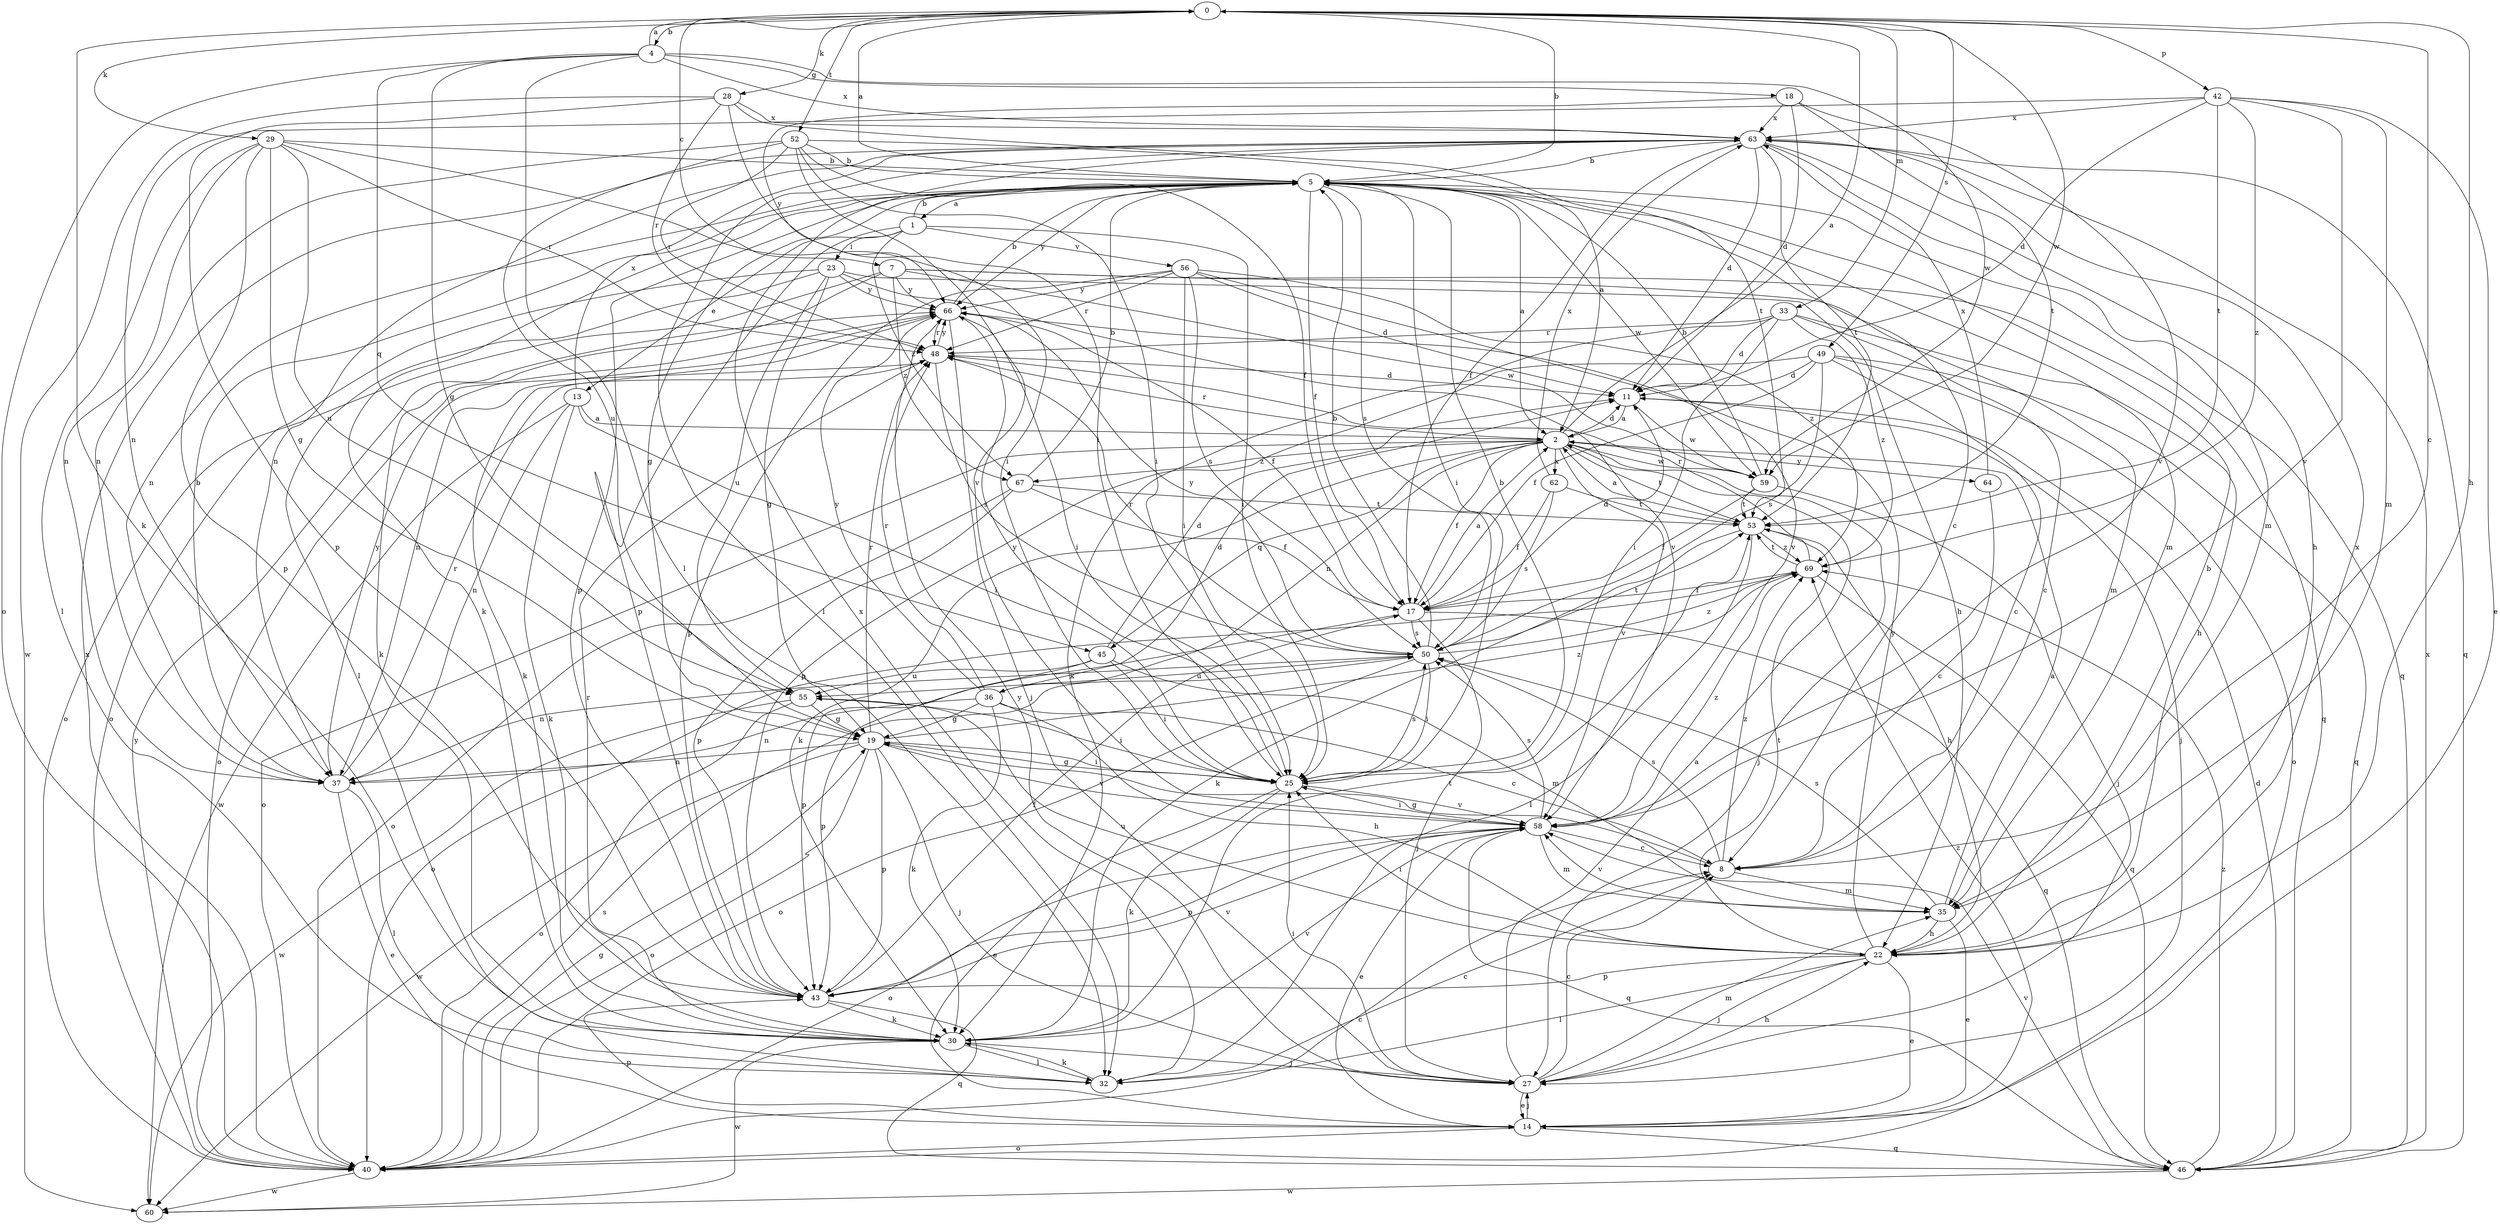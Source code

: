 strict digraph  {
0;
1;
2;
4;
5;
7;
8;
11;
13;
14;
17;
18;
19;
22;
23;
25;
27;
28;
29;
30;
32;
33;
35;
36;
37;
40;
42;
43;
45;
46;
48;
49;
50;
52;
53;
55;
56;
58;
59;
60;
62;
63;
64;
66;
67;
69;
0 -> 4  [label=b];
0 -> 5  [label=b];
0 -> 7  [label=c];
0 -> 8  [label=c];
0 -> 22  [label=h];
0 -> 28  [label=k];
0 -> 29  [label=k];
0 -> 30  [label=k];
0 -> 33  [label=m];
0 -> 42  [label=p];
0 -> 49  [label=s];
0 -> 52  [label=t];
0 -> 59  [label=w];
1 -> 5  [label=b];
1 -> 13  [label=e];
1 -> 23  [label=i];
1 -> 25  [label=i];
1 -> 43  [label=p];
1 -> 56  [label=v];
1 -> 67  [label=z];
2 -> 0  [label=a];
2 -> 11  [label=d];
2 -> 17  [label=f];
2 -> 27  [label=j];
2 -> 30  [label=k];
2 -> 36  [label=n];
2 -> 40  [label=o];
2 -> 45  [label=q];
2 -> 48  [label=r];
2 -> 53  [label=t];
2 -> 58  [label=v];
2 -> 59  [label=w];
2 -> 62  [label=x];
2 -> 64  [label=y];
2 -> 67  [label=z];
4 -> 0  [label=a];
4 -> 18  [label=g];
4 -> 19  [label=g];
4 -> 32  [label=l];
4 -> 40  [label=o];
4 -> 45  [label=q];
4 -> 59  [label=w];
4 -> 63  [label=x];
5 -> 0  [label=a];
5 -> 1  [label=a];
5 -> 2  [label=a];
5 -> 8  [label=c];
5 -> 17  [label=f];
5 -> 19  [label=g];
5 -> 25  [label=i];
5 -> 30  [label=k];
5 -> 35  [label=m];
5 -> 37  [label=n];
5 -> 43  [label=p];
5 -> 46  [label=q];
5 -> 50  [label=s];
5 -> 59  [label=w];
5 -> 66  [label=y];
7 -> 30  [label=k];
7 -> 35  [label=m];
7 -> 40  [label=o];
7 -> 46  [label=q];
7 -> 59  [label=w];
7 -> 66  [label=y];
7 -> 67  [label=z];
8 -> 19  [label=g];
8 -> 35  [label=m];
8 -> 50  [label=s];
8 -> 69  [label=z];
11 -> 2  [label=a];
11 -> 27  [label=j];
11 -> 59  [label=w];
13 -> 2  [label=a];
13 -> 25  [label=i];
13 -> 30  [label=k];
13 -> 37  [label=n];
13 -> 60  [label=w];
13 -> 63  [label=x];
14 -> 27  [label=j];
14 -> 40  [label=o];
14 -> 43  [label=p];
14 -> 46  [label=q];
14 -> 69  [label=z];
17 -> 2  [label=a];
17 -> 11  [label=d];
17 -> 27  [label=j];
17 -> 43  [label=p];
17 -> 46  [label=q];
17 -> 50  [label=s];
18 -> 11  [label=d];
18 -> 53  [label=t];
18 -> 58  [label=v];
18 -> 63  [label=x];
18 -> 66  [label=y];
19 -> 25  [label=i];
19 -> 27  [label=j];
19 -> 37  [label=n];
19 -> 40  [label=o];
19 -> 43  [label=p];
19 -> 48  [label=r];
19 -> 58  [label=v];
19 -> 60  [label=w];
19 -> 69  [label=z];
22 -> 5  [label=b];
22 -> 14  [label=e];
22 -> 25  [label=i];
22 -> 27  [label=j];
22 -> 32  [label=l];
22 -> 43  [label=p];
22 -> 53  [label=t];
22 -> 55  [label=u];
22 -> 63  [label=x];
22 -> 66  [label=y];
23 -> 19  [label=g];
23 -> 22  [label=h];
23 -> 32  [label=l];
23 -> 40  [label=o];
23 -> 55  [label=u];
23 -> 58  [label=v];
23 -> 66  [label=y];
25 -> 5  [label=b];
25 -> 14  [label=e];
25 -> 19  [label=g];
25 -> 30  [label=k];
25 -> 50  [label=s];
25 -> 58  [label=v];
25 -> 66  [label=y];
27 -> 2  [label=a];
27 -> 8  [label=c];
27 -> 14  [label=e];
27 -> 22  [label=h];
27 -> 25  [label=i];
27 -> 35  [label=m];
27 -> 66  [label=y];
28 -> 25  [label=i];
28 -> 43  [label=p];
28 -> 48  [label=r];
28 -> 53  [label=t];
28 -> 60  [label=w];
28 -> 63  [label=x];
29 -> 5  [label=b];
29 -> 19  [label=g];
29 -> 25  [label=i];
29 -> 32  [label=l];
29 -> 37  [label=n];
29 -> 43  [label=p];
29 -> 48  [label=r];
29 -> 55  [label=u];
30 -> 27  [label=j];
30 -> 32  [label=l];
30 -> 48  [label=r];
30 -> 53  [label=t];
30 -> 58  [label=v];
30 -> 60  [label=w];
32 -> 8  [label=c];
32 -> 30  [label=k];
32 -> 63  [label=x];
33 -> 8  [label=c];
33 -> 11  [label=d];
33 -> 22  [label=h];
33 -> 25  [label=i];
33 -> 30  [label=k];
33 -> 48  [label=r];
33 -> 69  [label=z];
35 -> 2  [label=a];
35 -> 14  [label=e];
35 -> 22  [label=h];
35 -> 50  [label=s];
35 -> 58  [label=v];
36 -> 8  [label=c];
36 -> 11  [label=d];
36 -> 19  [label=g];
36 -> 22  [label=h];
36 -> 30  [label=k];
36 -> 37  [label=n];
36 -> 48  [label=r];
36 -> 66  [label=y];
37 -> 5  [label=b];
37 -> 14  [label=e];
37 -> 32  [label=l];
37 -> 48  [label=r];
37 -> 66  [label=y];
40 -> 8  [label=c];
40 -> 19  [label=g];
40 -> 50  [label=s];
40 -> 60  [label=w];
40 -> 63  [label=x];
40 -> 66  [label=y];
42 -> 11  [label=d];
42 -> 14  [label=e];
42 -> 35  [label=m];
42 -> 37  [label=n];
42 -> 53  [label=t];
42 -> 58  [label=v];
42 -> 63  [label=x];
42 -> 69  [label=z];
43 -> 17  [label=f];
43 -> 30  [label=k];
43 -> 46  [label=q];
43 -> 58  [label=v];
45 -> 11  [label=d];
45 -> 25  [label=i];
45 -> 35  [label=m];
45 -> 43  [label=p];
45 -> 55  [label=u];
46 -> 11  [label=d];
46 -> 58  [label=v];
46 -> 60  [label=w];
46 -> 63  [label=x];
46 -> 69  [label=z];
48 -> 11  [label=d];
48 -> 40  [label=o];
48 -> 50  [label=s];
48 -> 66  [label=y];
49 -> 8  [label=c];
49 -> 11  [label=d];
49 -> 17  [label=f];
49 -> 40  [label=o];
49 -> 43  [label=p];
49 -> 46  [label=q];
49 -> 50  [label=s];
50 -> 5  [label=b];
50 -> 25  [label=i];
50 -> 37  [label=n];
50 -> 40  [label=o];
50 -> 48  [label=r];
50 -> 53  [label=t];
50 -> 55  [label=u];
50 -> 66  [label=y];
50 -> 69  [label=z];
52 -> 2  [label=a];
52 -> 5  [label=b];
52 -> 17  [label=f];
52 -> 25  [label=i];
52 -> 37  [label=n];
52 -> 48  [label=r];
52 -> 55  [label=u];
52 -> 58  [label=v];
53 -> 2  [label=a];
53 -> 22  [label=h];
53 -> 30  [label=k];
53 -> 32  [label=l];
53 -> 69  [label=z];
55 -> 19  [label=g];
55 -> 25  [label=i];
55 -> 40  [label=o];
55 -> 60  [label=w];
56 -> 11  [label=d];
56 -> 25  [label=i];
56 -> 43  [label=p];
56 -> 48  [label=r];
56 -> 50  [label=s];
56 -> 58  [label=v];
56 -> 66  [label=y];
56 -> 69  [label=z];
58 -> 8  [label=c];
58 -> 14  [label=e];
58 -> 25  [label=i];
58 -> 35  [label=m];
58 -> 40  [label=o];
58 -> 43  [label=p];
58 -> 46  [label=q];
58 -> 50  [label=s];
58 -> 69  [label=z];
59 -> 5  [label=b];
59 -> 17  [label=f];
59 -> 27  [label=j];
59 -> 53  [label=t];
62 -> 17  [label=f];
62 -> 50  [label=s];
62 -> 53  [label=t];
62 -> 63  [label=x];
63 -> 5  [label=b];
63 -> 11  [label=d];
63 -> 17  [label=f];
63 -> 22  [label=h];
63 -> 32  [label=l];
63 -> 35  [label=m];
63 -> 37  [label=n];
63 -> 46  [label=q];
63 -> 53  [label=t];
64 -> 8  [label=c];
64 -> 63  [label=x];
66 -> 5  [label=b];
66 -> 17  [label=f];
66 -> 25  [label=i];
66 -> 27  [label=j];
66 -> 30  [label=k];
66 -> 37  [label=n];
66 -> 48  [label=r];
67 -> 5  [label=b];
67 -> 17  [label=f];
67 -> 40  [label=o];
67 -> 43  [label=p];
67 -> 53  [label=t];
69 -> 17  [label=f];
69 -> 40  [label=o];
69 -> 46  [label=q];
69 -> 48  [label=r];
69 -> 53  [label=t];
}
